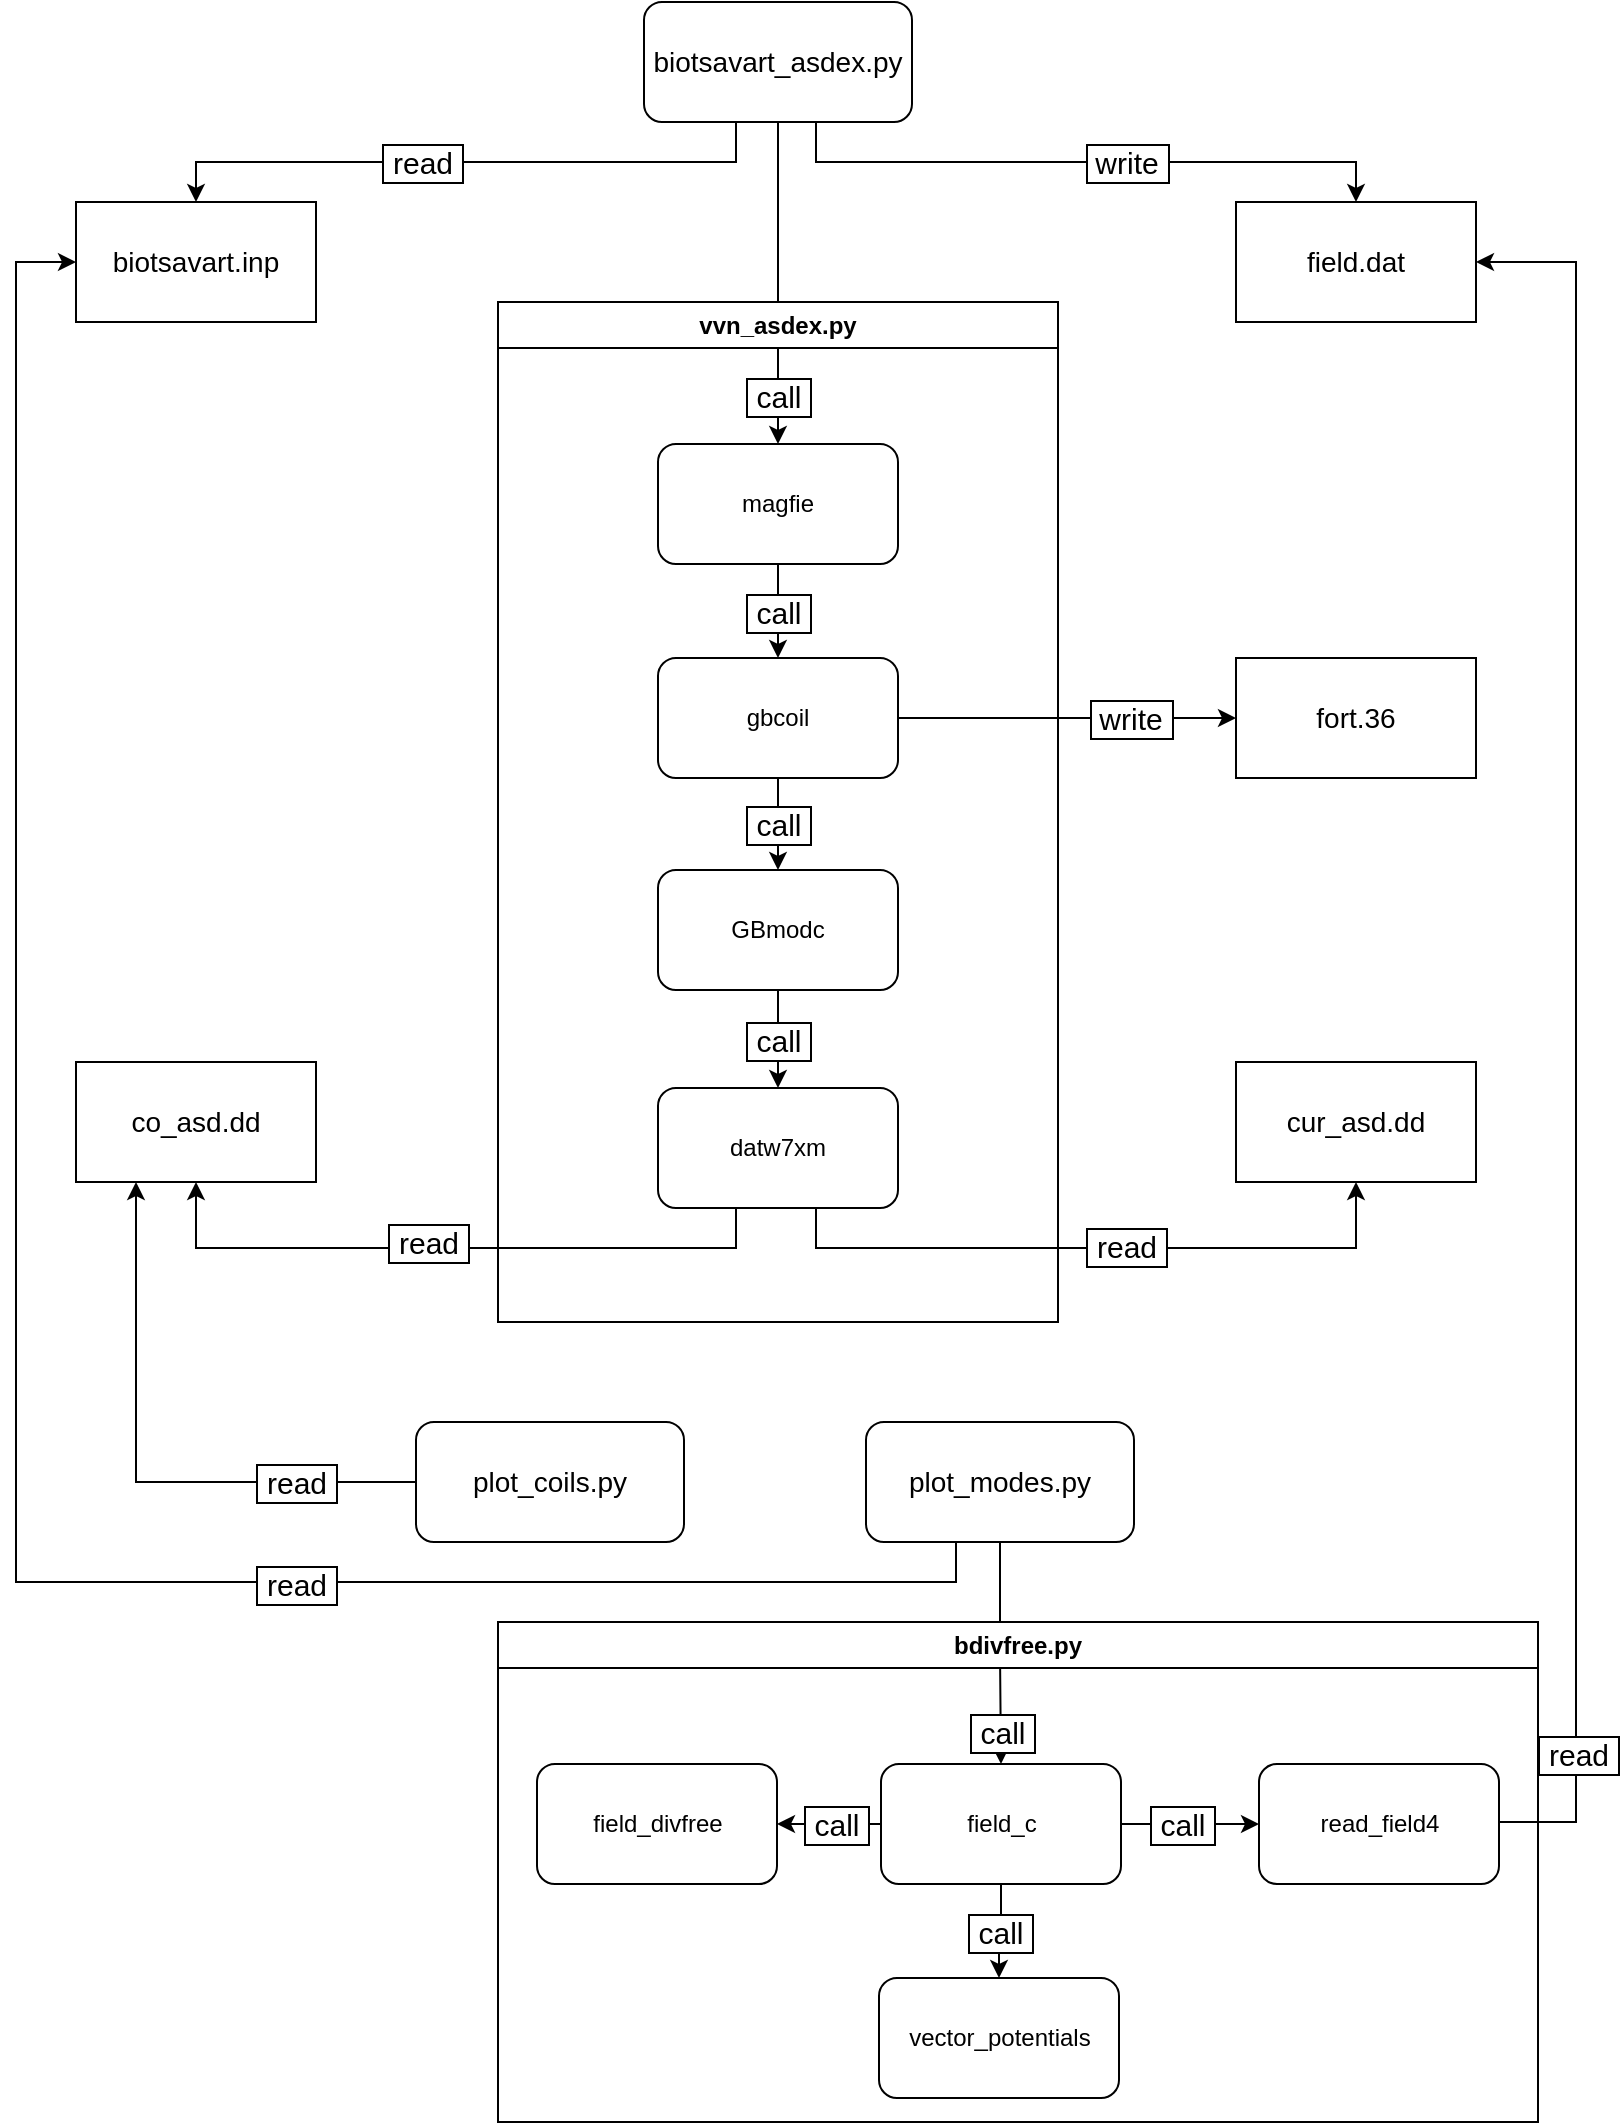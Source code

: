 <mxfile version="24.7.17">
  <diagram name="Seite-1" id="Dc8n_FXhKjbEZVKhu-Ty">
    <mxGraphModel dx="1175" dy="638" grid="1" gridSize="10" guides="1" tooltips="1" connect="1" arrows="1" fold="1" page="1" pageScale="1" pageWidth="827" pageHeight="1169" math="0" shadow="0">
      <root>
        <mxCell id="0" />
        <mxCell id="1" parent="0" />
        <mxCell id="KtT7BSsK7c3JDv44RScj-64" style="edgeStyle=orthogonalEdgeStyle;rounded=0;orthogonalLoop=1;jettySize=auto;html=1;exitX=0.5;exitY=1;exitDx=0;exitDy=0;fontSize=14;" parent="1" source="KtT7BSsK7c3JDv44RScj-5" target="KtT7BSsK7c3JDv44RScj-66" edge="1">
          <mxGeometry relative="1" as="geometry">
            <mxPoint x="514" y="110" as="targetPoint" />
            <Array as="points">
              <mxPoint x="380" y="80" />
              <mxPoint x="380" y="100" />
              <mxPoint x="110" y="100" />
            </Array>
          </mxGeometry>
        </mxCell>
        <mxCell id="KtT7BSsK7c3JDv44RScj-68" value="&amp;nbsp;read&amp;nbsp;" style="edgeLabel;html=1;align=center;verticalAlign=middle;resizable=0;points=[];spacingLeft=0;labelBorderColor=#000000;textShadow=0;fontSize=15;spacingTop=0;" parent="KtT7BSsK7c3JDv44RScj-64" vertex="1" connectable="0">
          <mxGeometry relative="1" as="geometry">
            <mxPoint x="-33" as="offset" />
          </mxGeometry>
        </mxCell>
        <mxCell id="KtT7BSsK7c3JDv44RScj-72" style="edgeStyle=orthogonalEdgeStyle;rounded=0;orthogonalLoop=1;jettySize=auto;html=1;exitX=0.5;exitY=1;exitDx=0;exitDy=0;entryX=0.5;entryY=0;entryDx=0;entryDy=0;" parent="1" source="KtT7BSsK7c3JDv44RScj-5" target="KtT7BSsK7c3JDv44RScj-70" edge="1">
          <mxGeometry relative="1" as="geometry">
            <Array as="points">
              <mxPoint x="420" y="80" />
              <mxPoint x="420" y="100" />
              <mxPoint x="690" y="100" />
            </Array>
          </mxGeometry>
        </mxCell>
        <mxCell id="KtT7BSsK7c3JDv44RScj-75" value="&amp;nbsp;write&amp;nbsp;" style="edgeLabel;html=1;align=center;verticalAlign=middle;resizable=0;points=[];labelBorderColor=default;fontSize=15;spacing=0;" parent="KtT7BSsK7c3JDv44RScj-72" vertex="1" connectable="0">
          <mxGeometry relative="1" as="geometry">
            <mxPoint x="29" as="offset" />
          </mxGeometry>
        </mxCell>
        <mxCell id="KtT7BSsK7c3JDv44RScj-77" style="edgeStyle=orthogonalEdgeStyle;rounded=0;orthogonalLoop=1;jettySize=auto;html=1;exitX=0.5;exitY=1;exitDx=0;exitDy=0;entryX=0.5;entryY=0;entryDx=0;entryDy=0;fontSize=15;labelBorderColor=default;" parent="1" source="KtT7BSsK7c3JDv44RScj-5" target="KtT7BSsK7c3JDv44RScj-42" edge="1">
          <mxGeometry relative="1" as="geometry" />
        </mxCell>
        <mxCell id="w00EdIfcHzNw-GCTsQfM-3" value="&lt;font style=&quot;font-size: 15px;&quot;&gt;&amp;nbsp;call&amp;nbsp;&lt;/font&gt;" style="edgeLabel;html=1;align=center;verticalAlign=middle;resizable=0;points=[];labelBorderColor=default;fontSize=15;" parent="KtT7BSsK7c3JDv44RScj-77" vertex="1" connectable="0">
          <mxGeometry x="0.7" relative="1" as="geometry">
            <mxPoint as="offset" />
          </mxGeometry>
        </mxCell>
        <mxCell id="KtT7BSsK7c3JDv44RScj-5" value="biotsavart_asdex.py" style="rounded=1;whiteSpace=wrap;html=1;fontSize=14;" parent="1" vertex="1">
          <mxGeometry x="334" y="20" width="134" height="60" as="geometry" />
        </mxCell>
        <UserObject label="biotsavart.inp" link="biotsavart.inp" id="KtT7BSsK7c3JDv44RScj-66">
          <mxCell style="rounded=0;whiteSpace=wrap;html=1;fontSize=14;" parent="1" vertex="1">
            <mxGeometry x="50" y="120" width="120" height="60" as="geometry" />
          </mxCell>
        </UserObject>
        <UserObject label="field.dat" link="biotsavart.inp" id="KtT7BSsK7c3JDv44RScj-70">
          <mxCell style="rounded=0;whiteSpace=wrap;html=1;fontSize=14;" parent="1" vertex="1">
            <mxGeometry x="630" y="120" width="120" height="60" as="geometry" />
          </mxCell>
        </UserObject>
        <mxCell id="KtT7BSsK7c3JDv44RScj-76" value="vvn_asdex.py" style="swimlane;whiteSpace=wrap;html=1;" parent="1" vertex="1">
          <mxGeometry x="261" y="170" width="280" height="510" as="geometry">
            <mxRectangle x="314" y="170" width="140" height="30" as="alternateBounds" />
          </mxGeometry>
        </mxCell>
        <mxCell id="w00EdIfcHzNw-GCTsQfM-4" style="edgeStyle=orthogonalEdgeStyle;rounded=0;orthogonalLoop=1;jettySize=auto;html=1;exitX=0.5;exitY=1;exitDx=0;exitDy=0;" parent="KtT7BSsK7c3JDv44RScj-76" source="KtT7BSsK7c3JDv44RScj-42" target="KtT7BSsK7c3JDv44RScj-40" edge="1">
          <mxGeometry relative="1" as="geometry" />
        </mxCell>
        <mxCell id="w00EdIfcHzNw-GCTsQfM-5" value="&lt;font style=&quot;font-size: 15px;&quot;&gt;&amp;nbsp;call&amp;nbsp;&lt;/font&gt;" style="edgeLabel;html=1;align=center;verticalAlign=middle;resizable=0;points=[];labelBorderColor=default;" parent="w00EdIfcHzNw-GCTsQfM-4" vertex="1" connectable="0">
          <mxGeometry relative="1" as="geometry">
            <mxPoint as="offset" />
          </mxGeometry>
        </mxCell>
        <mxCell id="KtT7BSsK7c3JDv44RScj-42" value="magfie" style="rounded=1;whiteSpace=wrap;html=1;" parent="KtT7BSsK7c3JDv44RScj-76" vertex="1">
          <mxGeometry x="80" y="71" width="120" height="60" as="geometry" />
        </mxCell>
        <mxCell id="KtT7BSsK7c3JDv44RScj-82" style="edgeStyle=orthogonalEdgeStyle;rounded=0;orthogonalLoop=1;jettySize=auto;html=1;exitX=0.5;exitY=1;exitDx=0;exitDy=0;entryX=0.5;entryY=0;entryDx=0;entryDy=0;" parent="KtT7BSsK7c3JDv44RScj-76" source="KtT7BSsK7c3JDv44RScj-40" target="KtT7BSsK7c3JDv44RScj-18" edge="1">
          <mxGeometry relative="1" as="geometry" />
        </mxCell>
        <mxCell id="w00EdIfcHzNw-GCTsQfM-6" value="&amp;nbsp;call&amp;nbsp;" style="edgeLabel;html=1;align=center;verticalAlign=middle;resizable=0;points=[];labelBorderColor=default;fontSize=15;" parent="KtT7BSsK7c3JDv44RScj-82" vertex="1" connectable="0">
          <mxGeometry relative="1" as="geometry">
            <mxPoint as="offset" />
          </mxGeometry>
        </mxCell>
        <mxCell id="KtT7BSsK7c3JDv44RScj-40" value="gbcoil" style="rounded=1;whiteSpace=wrap;html=1;" parent="KtT7BSsK7c3JDv44RScj-76" vertex="1">
          <mxGeometry x="80" y="178" width="120" height="60" as="geometry" />
        </mxCell>
        <mxCell id="w00EdIfcHzNw-GCTsQfM-7" style="edgeStyle=orthogonalEdgeStyle;rounded=0;orthogonalLoop=1;jettySize=auto;html=1;exitX=0.5;exitY=1;exitDx=0;exitDy=0;entryX=0.5;entryY=0;entryDx=0;entryDy=0;" parent="KtT7BSsK7c3JDv44RScj-76" source="KtT7BSsK7c3JDv44RScj-18" target="KtT7BSsK7c3JDv44RScj-24" edge="1">
          <mxGeometry relative="1" as="geometry" />
        </mxCell>
        <mxCell id="w00EdIfcHzNw-GCTsQfM-8" value="&amp;nbsp;call&amp;nbsp;" style="edgeLabel;html=1;align=center;verticalAlign=middle;resizable=0;points=[];fontSize=15;labelBorderColor=default;spacing=0;" parent="w00EdIfcHzNw-GCTsQfM-7" vertex="1" connectable="0">
          <mxGeometry relative="1" as="geometry">
            <mxPoint as="offset" />
          </mxGeometry>
        </mxCell>
        <mxCell id="KtT7BSsK7c3JDv44RScj-18" value="GBmodc" style="rounded=1;whiteSpace=wrap;html=1;" parent="KtT7BSsK7c3JDv44RScj-76" vertex="1">
          <mxGeometry x="80" y="284" width="120" height="60" as="geometry" />
        </mxCell>
        <mxCell id="KtT7BSsK7c3JDv44RScj-24" value="datw7xm" style="rounded=1;whiteSpace=wrap;html=1;" parent="KtT7BSsK7c3JDv44RScj-76" vertex="1">
          <mxGeometry x="80" y="393" width="120" height="60" as="geometry" />
        </mxCell>
        <UserObject label="fort.36" id="KtT7BSsK7c3JDv44RScj-79">
          <mxCell style="rounded=0;whiteSpace=wrap;html=1;fontSize=14;" parent="1" vertex="1">
            <mxGeometry x="630" y="348" width="120" height="60" as="geometry" />
          </mxCell>
        </UserObject>
        <mxCell id="KtT7BSsK7c3JDv44RScj-81" style="edgeStyle=orthogonalEdgeStyle;rounded=0;orthogonalLoop=1;jettySize=auto;html=1;exitX=1;exitY=0.5;exitDx=0;exitDy=0;entryX=0;entryY=0.5;entryDx=0;entryDy=0;" parent="1" source="KtT7BSsK7c3JDv44RScj-40" target="KtT7BSsK7c3JDv44RScj-79" edge="1">
          <mxGeometry relative="1" as="geometry" />
        </mxCell>
        <mxCell id="KtT7BSsK7c3JDv44RScj-87" value="&amp;nbsp;write&amp;nbsp;" style="edgeLabel;html=1;align=center;verticalAlign=middle;resizable=0;points=[];fontSize=15;labelBorderColor=default;" parent="KtT7BSsK7c3JDv44RScj-81" vertex="1" connectable="0">
          <mxGeometry x="-0.23" relative="1" as="geometry">
            <mxPoint x="51" as="offset" />
          </mxGeometry>
        </mxCell>
        <UserObject label="co_asd.dd" id="KtT7BSsK7c3JDv44RScj-83">
          <mxCell style="rounded=0;whiteSpace=wrap;html=1;fontSize=14;" parent="1" vertex="1">
            <mxGeometry x="50" y="550" width="120" height="60" as="geometry" />
          </mxCell>
        </UserObject>
        <UserObject label="cur_asd.dd" id="KtT7BSsK7c3JDv44RScj-84">
          <mxCell style="rounded=0;whiteSpace=wrap;html=1;fontSize=14;" parent="1" vertex="1">
            <mxGeometry x="630" y="550" width="120" height="60" as="geometry" />
          </mxCell>
        </UserObject>
        <mxCell id="elsZLwuctmKBRh0xGfGA-8" style="edgeStyle=orthogonalEdgeStyle;rounded=0;orthogonalLoop=1;jettySize=auto;html=1;exitX=0.5;exitY=1;exitDx=0;exitDy=0;entryX=0.5;entryY=1;entryDx=0;entryDy=0;" parent="1" source="KtT7BSsK7c3JDv44RScj-24" target="KtT7BSsK7c3JDv44RScj-84" edge="1">
          <mxGeometry relative="1" as="geometry">
            <Array as="points">
              <mxPoint x="420" y="623" />
              <mxPoint x="420" y="643" />
              <mxPoint x="690" y="643" />
            </Array>
          </mxGeometry>
        </mxCell>
        <mxCell id="w00EdIfcHzNw-GCTsQfM-1" value="&amp;nbsp;read&amp;nbsp;" style="edgeLabel;html=1;align=center;verticalAlign=middle;resizable=0;points=[];fontSize=15;labelBorderColor=default;" parent="elsZLwuctmKBRh0xGfGA-8" vertex="1" connectable="0">
          <mxGeometry x="0.186" y="1" relative="1" as="geometry">
            <mxPoint x="-9" as="offset" />
          </mxGeometry>
        </mxCell>
        <mxCell id="elsZLwuctmKBRh0xGfGA-10" style="edgeStyle=orthogonalEdgeStyle;rounded=0;orthogonalLoop=1;jettySize=auto;html=1;exitX=0.5;exitY=1;exitDx=0;exitDy=0;entryX=0.5;entryY=1;entryDx=0;entryDy=0;" parent="1" source="KtT7BSsK7c3JDv44RScj-24" target="KtT7BSsK7c3JDv44RScj-83" edge="1">
          <mxGeometry relative="1" as="geometry">
            <Array as="points">
              <mxPoint x="380" y="623" />
              <mxPoint x="380" y="643" />
              <mxPoint x="110" y="643" />
            </Array>
          </mxGeometry>
        </mxCell>
        <mxCell id="elsZLwuctmKBRh0xGfGA-11" value="&amp;nbsp;read&amp;nbsp;" style="edgeLabel;html=1;align=center;verticalAlign=middle;resizable=0;points=[];fontSize=15;labelBorderColor=default;" parent="elsZLwuctmKBRh0xGfGA-10" vertex="1" connectable="0">
          <mxGeometry x="-0.149" relative="1" as="geometry">
            <mxPoint x="-49" y="-3" as="offset" />
          </mxGeometry>
        </mxCell>
        <mxCell id="PhuaPJG-4haJfpa0ikJv-5" style="edgeStyle=orthogonalEdgeStyle;rounded=0;orthogonalLoop=1;jettySize=auto;html=1;exitX=0.5;exitY=1;exitDx=0;exitDy=0;entryX=0.5;entryY=0;entryDx=0;entryDy=0;fontSize=15;labelBorderColor=default;" parent="1" source="PhuaPJG-4haJfpa0ikJv-7" target="PhuaPJG-4haJfpa0ikJv-13" edge="1">
          <mxGeometry relative="1" as="geometry" />
        </mxCell>
        <mxCell id="PhuaPJG-4haJfpa0ikJv-6" value="&lt;font style=&quot;font-size: 15px;&quot;&gt;&amp;nbsp;call&amp;nbsp;&lt;/font&gt;" style="edgeLabel;html=1;align=center;verticalAlign=middle;resizable=0;points=[];labelBorderColor=default;fontSize=15;" parent="PhuaPJG-4haJfpa0ikJv-5" vertex="1" connectable="0">
          <mxGeometry x="0.7" relative="1" as="geometry">
            <mxPoint as="offset" />
          </mxGeometry>
        </mxCell>
        <mxCell id="PhuaPJG-4haJfpa0ikJv-47" style="edgeStyle=orthogonalEdgeStyle;rounded=0;orthogonalLoop=1;jettySize=auto;html=1;exitX=0.25;exitY=1;exitDx=0;exitDy=0;entryX=0;entryY=0.5;entryDx=0;entryDy=0;" parent="1" source="PhuaPJG-4haJfpa0ikJv-7" target="KtT7BSsK7c3JDv44RScj-66" edge="1">
          <mxGeometry relative="1" as="geometry">
            <Array as="points">
              <mxPoint x="490" y="790" />
              <mxPoint x="490" y="810" />
              <mxPoint x="20" y="810" />
              <mxPoint x="20" y="150" />
            </Array>
          </mxGeometry>
        </mxCell>
        <mxCell id="PhuaPJG-4haJfpa0ikJv-48" value="&amp;nbsp;read&amp;nbsp;" style="edgeLabel;html=1;align=center;verticalAlign=middle;resizable=0;points=[];labelBorderColor=default;fontSize=15;" parent="PhuaPJG-4haJfpa0ikJv-47" vertex="1" connectable="0">
          <mxGeometry relative="1" as="geometry">
            <mxPoint x="140" y="95" as="offset" />
          </mxGeometry>
        </mxCell>
        <mxCell id="PhuaPJG-4haJfpa0ikJv-7" value="plot_modes.py" style="rounded=1;whiteSpace=wrap;html=1;fontSize=14;" parent="1" vertex="1">
          <mxGeometry x="445" y="730" width="134" height="60" as="geometry" />
        </mxCell>
        <mxCell id="PhuaPJG-4haJfpa0ikJv-10" value="bdivfree.py" style="swimlane;whiteSpace=wrap;html=1;" parent="1" vertex="1">
          <mxGeometry x="261" y="830" width="520" height="250" as="geometry">
            <mxRectangle x="314" y="170" width="140" height="30" as="alternateBounds" />
          </mxGeometry>
        </mxCell>
        <mxCell id="PhuaPJG-4haJfpa0ikJv-11" style="edgeStyle=orthogonalEdgeStyle;rounded=0;orthogonalLoop=1;jettySize=auto;html=1;exitX=0.5;exitY=1;exitDx=0;exitDy=0;" parent="PhuaPJG-4haJfpa0ikJv-10" source="PhuaPJG-4haJfpa0ikJv-13" target="PhuaPJG-4haJfpa0ikJv-16" edge="1">
          <mxGeometry relative="1" as="geometry" />
        </mxCell>
        <mxCell id="PhuaPJG-4haJfpa0ikJv-12" value="&lt;font style=&quot;font-size: 15px;&quot;&gt;&amp;nbsp;call&amp;nbsp;&lt;/font&gt;" style="edgeLabel;html=1;align=center;verticalAlign=middle;resizable=0;points=[];labelBorderColor=default;" parent="PhuaPJG-4haJfpa0ikJv-11" vertex="1" connectable="0">
          <mxGeometry relative="1" as="geometry">
            <mxPoint as="offset" />
          </mxGeometry>
        </mxCell>
        <mxCell id="PhuaPJG-4haJfpa0ikJv-13" value="field_c" style="rounded=1;whiteSpace=wrap;html=1;" parent="PhuaPJG-4haJfpa0ikJv-10" vertex="1">
          <mxGeometry x="191.5" y="71" width="120" height="60" as="geometry" />
        </mxCell>
        <mxCell id="PhuaPJG-4haJfpa0ikJv-16" value="vector_potentials" style="rounded=1;whiteSpace=wrap;html=1;" parent="PhuaPJG-4haJfpa0ikJv-10" vertex="1">
          <mxGeometry x="190.5" y="178" width="120" height="60" as="geometry" />
        </mxCell>
        <mxCell id="PhuaPJG-4haJfpa0ikJv-35" value="field_divfree" style="rounded=1;whiteSpace=wrap;html=1;" parent="PhuaPJG-4haJfpa0ikJv-10" vertex="1">
          <mxGeometry x="19.5" y="71" width="120" height="60" as="geometry" />
        </mxCell>
        <mxCell id="PhuaPJG-4haJfpa0ikJv-37" value="" style="edgeStyle=orthogonalEdgeStyle;rounded=0;orthogonalLoop=1;jettySize=auto;html=1;" parent="PhuaPJG-4haJfpa0ikJv-10" source="PhuaPJG-4haJfpa0ikJv-13" target="PhuaPJG-4haJfpa0ikJv-35" edge="1">
          <mxGeometry relative="1" as="geometry" />
        </mxCell>
        <mxCell id="PhuaPJG-4haJfpa0ikJv-40" value="&lt;font style=&quot;font-size: 15px;&quot;&gt;&amp;nbsp;call&amp;nbsp;&lt;/font&gt;" style="edgeLabel;html=1;align=center;verticalAlign=middle;resizable=0;points=[];labelBorderColor=default;fontSize=15;" parent="PhuaPJG-4haJfpa0ikJv-37" vertex="1" connectable="0">
          <mxGeometry x="0.253" y="2" relative="1" as="geometry">
            <mxPoint x="10" y="-2" as="offset" />
          </mxGeometry>
        </mxCell>
        <mxCell id="PhuaPJG-4haJfpa0ikJv-34" value="read_field4" style="rounded=1;whiteSpace=wrap;html=1;" parent="PhuaPJG-4haJfpa0ikJv-10" vertex="1">
          <mxGeometry x="380.5" y="71" width="120" height="60" as="geometry" />
        </mxCell>
        <mxCell id="PhuaPJG-4haJfpa0ikJv-36" value="" style="edgeStyle=orthogonalEdgeStyle;rounded=0;orthogonalLoop=1;jettySize=auto;html=1;" parent="PhuaPJG-4haJfpa0ikJv-10" source="PhuaPJG-4haJfpa0ikJv-13" target="PhuaPJG-4haJfpa0ikJv-34" edge="1">
          <mxGeometry relative="1" as="geometry" />
        </mxCell>
        <mxCell id="PhuaPJG-4haJfpa0ikJv-41" value="&amp;nbsp;call&amp;nbsp;" style="edgeLabel;html=1;align=center;verticalAlign=middle;resizable=0;points=[];labelBorderColor=default;fontSize=15;" parent="PhuaPJG-4haJfpa0ikJv-36" vertex="1" connectable="0">
          <mxGeometry relative="1" as="geometry">
            <mxPoint x="-4" as="offset" />
          </mxGeometry>
        </mxCell>
        <mxCell id="PhuaPJG-4haJfpa0ikJv-43" style="edgeStyle=orthogonalEdgeStyle;rounded=0;orthogonalLoop=1;jettySize=auto;html=1;exitX=1;exitY=0.5;exitDx=0;exitDy=0;entryX=1;entryY=0.5;entryDx=0;entryDy=0;" parent="1" source="PhuaPJG-4haJfpa0ikJv-34" target="KtT7BSsK7c3JDv44RScj-70" edge="1">
          <mxGeometry relative="1" as="geometry">
            <Array as="points">
              <mxPoint x="800" y="930" />
              <mxPoint x="800" y="150" />
            </Array>
          </mxGeometry>
        </mxCell>
        <mxCell id="PhuaPJG-4haJfpa0ikJv-44" value="&amp;nbsp;read&amp;nbsp;" style="edgeLabel;html=1;align=center;verticalAlign=middle;resizable=0;points=[];labelBorderColor=default;fontSize=15;" parent="PhuaPJG-4haJfpa0ikJv-43" vertex="1" connectable="0">
          <mxGeometry x="-0.83" y="-1" relative="1" as="geometry">
            <mxPoint as="offset" />
          </mxGeometry>
        </mxCell>
        <mxCell id="voCoQqz5ePjjOg-xPyhB-3" style="edgeStyle=orthogonalEdgeStyle;rounded=0;orthogonalLoop=1;jettySize=auto;html=1;exitX=0;exitY=0.5;exitDx=0;exitDy=0;entryX=0.25;entryY=1;entryDx=0;entryDy=0;" edge="1" parent="1" source="voCoQqz5ePjjOg-xPyhB-2" target="KtT7BSsK7c3JDv44RScj-83">
          <mxGeometry relative="1" as="geometry">
            <Array as="points">
              <mxPoint x="80" y="760" />
            </Array>
          </mxGeometry>
        </mxCell>
        <mxCell id="voCoQqz5ePjjOg-xPyhB-4" value="&amp;nbsp;read&amp;nbsp;" style="edgeLabel;html=1;align=center;verticalAlign=middle;resizable=0;points=[];fontSize=15;labelBorderColor=default;" vertex="1" connectable="0" parent="voCoQqz5ePjjOg-xPyhB-3">
          <mxGeometry x="-0.509" y="1" relative="1" as="geometry">
            <mxPoint x="11" y="-1" as="offset" />
          </mxGeometry>
        </mxCell>
        <mxCell id="voCoQqz5ePjjOg-xPyhB-2" value="plot_coils.py" style="rounded=1;whiteSpace=wrap;html=1;fontSize=14;" vertex="1" parent="1">
          <mxGeometry x="220" y="730" width="134" height="60" as="geometry" />
        </mxCell>
      </root>
    </mxGraphModel>
  </diagram>
</mxfile>
